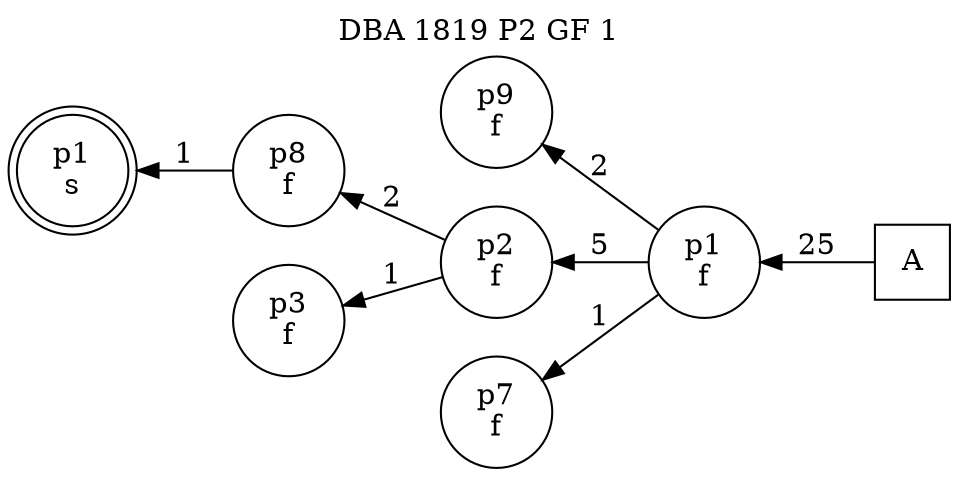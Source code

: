 digraph DBA_1819_P2_GF_1_GOOD {
labelloc="tl"
label= " DBA 1819 P2 GF 1 "
rankdir="RL";
graph [ size=" 10 , 10 !"]

"A" [shape="square" label="A"]
"p1_f" [shape="circle" label="p1
f"]
"p9_f" [shape="circle" label="p9
f"]
"p2_f" [shape="circle" label="p2
f"]
"p8_f" [shape="circle" label="p8
f"]
"p3_f" [shape="circle" label="p3
f"]
"p7_f" [shape="circle" label="p7
f"]
"p1_s" [shape="doublecircle" label="p1
s"]
"A" -> "p1_f" [ label=25]
"p1_f" -> "p9_f" [ label=2]
"p1_f" -> "p2_f" [ label=5]
"p1_f" -> "p7_f" [ label=1]
"p2_f" -> "p8_f" [ label=2]
"p2_f" -> "p3_f" [ label=1]
"p8_f" -> "p1_s" [ label=1]
}
